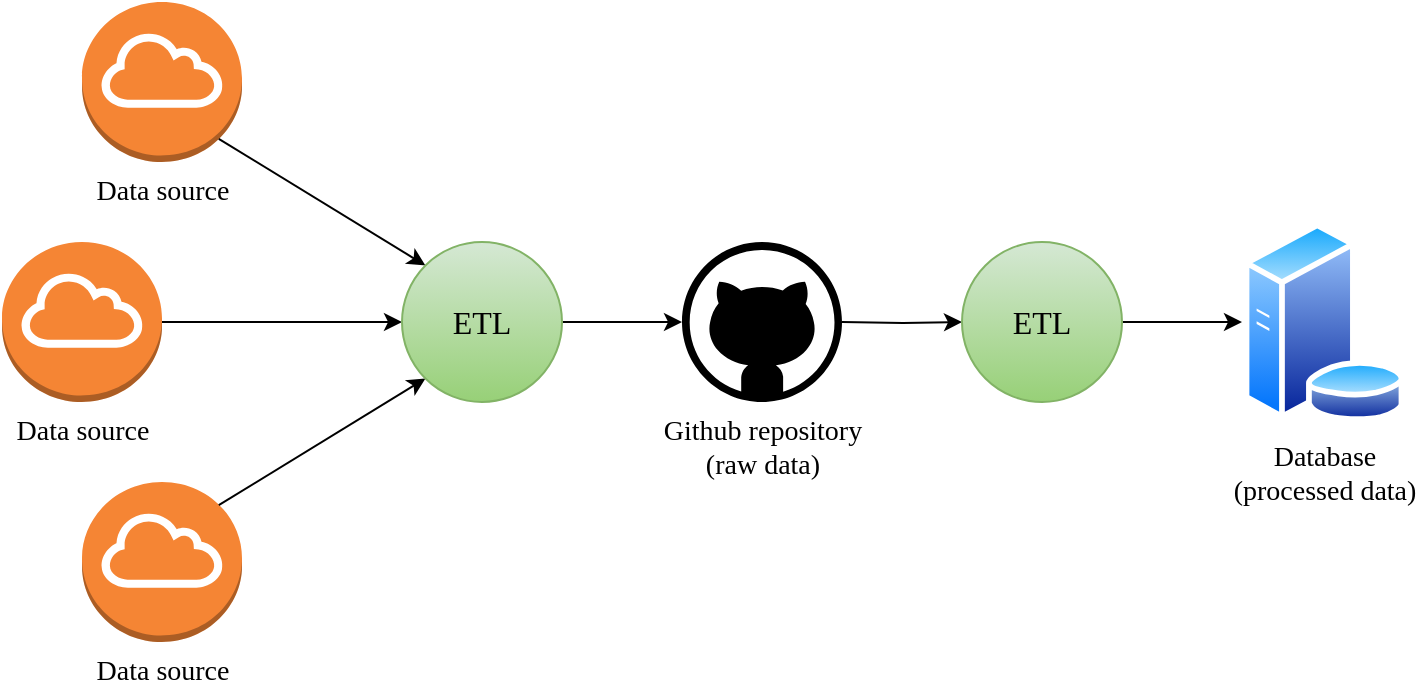 <mxfile version="15.8.6" type="github">
  <diagram id="kH-cvfQmTH0HUtTJLrTg" name="Page-1">
    <mxGraphModel dx="981" dy="525" grid="1" gridSize="10" guides="1" tooltips="1" connect="1" arrows="1" fold="1" page="1" pageScale="1" pageWidth="850" pageHeight="1100" math="0" shadow="0">
      <root>
        <mxCell id="0" />
        <mxCell id="1" parent="0" />
        <mxCell id="OctqS4cfUEDA6nY8nr42-27" style="edgeStyle=orthogonalEdgeStyle;rounded=0;orthogonalLoop=1;jettySize=auto;html=1;exitX=1;exitY=0.5;exitDx=0;exitDy=0;entryX=0;entryY=0.5;entryDx=0;entryDy=0;fontSize=14;strokeWidth=1;fontFamily=Verdana;" edge="1" parent="1" target="OctqS4cfUEDA6nY8nr42-25">
          <mxGeometry relative="1" as="geometry">
            <mxPoint x="460" y="360" as="sourcePoint" />
          </mxGeometry>
        </mxCell>
        <mxCell id="OctqS4cfUEDA6nY8nr42-8" value="Data source" style="outlineConnect=0;dashed=0;verticalLabelPosition=bottom;verticalAlign=top;align=center;html=1;shape=mxgraph.aws3.internet_gateway;fillColor=#F58534;gradientColor=none;fontSize=14;fontFamily=Verdana;" vertex="1" parent="1">
          <mxGeometry x="80" y="200" width="80" height="80" as="geometry" />
        </mxCell>
        <mxCell id="OctqS4cfUEDA6nY8nr42-9" value="Data source" style="outlineConnect=0;dashed=0;verticalLabelPosition=bottom;verticalAlign=top;align=center;html=1;shape=mxgraph.aws3.internet_gateway;fillColor=#F58534;gradientColor=none;fontSize=14;fontFamily=Verdana;" vertex="1" parent="1">
          <mxGeometry x="80" y="440" width="80" height="80" as="geometry" />
        </mxCell>
        <mxCell id="OctqS4cfUEDA6nY8nr42-14" value="Database&lt;br style=&quot;font-size: 14px;&quot;&gt;(processed data)" style="aspect=fixed;perimeter=ellipsePerimeter;html=1;align=center;shadow=0;dashed=0;spacingTop=3;image;image=img/lib/active_directory/database_server.svg;fontSize=14;fontFamily=Verdana;" vertex="1" parent="1">
          <mxGeometry x="660" y="310" width="82" height="100" as="geometry" />
        </mxCell>
        <mxCell id="OctqS4cfUEDA6nY8nr42-17" style="edgeStyle=orthogonalEdgeStyle;rounded=0;orthogonalLoop=1;jettySize=auto;html=1;exitX=1;exitY=0.5;exitDx=0;exitDy=0;exitPerimeter=0;strokeWidth=1;entryX=0;entryY=0.5;entryDx=0;entryDy=0;fontFamily=Verdana;" edge="1" parent="1" source="OctqS4cfUEDA6nY8nr42-15" target="OctqS4cfUEDA6nY8nr42-24">
          <mxGeometry relative="1" as="geometry">
            <mxPoint x="230" y="360" as="targetPoint" />
          </mxGeometry>
        </mxCell>
        <mxCell id="OctqS4cfUEDA6nY8nr42-15" value="Data source" style="outlineConnect=0;dashed=0;verticalLabelPosition=bottom;verticalAlign=top;align=center;html=1;shape=mxgraph.aws3.internet_gateway;fillColor=#F58534;gradientColor=none;fontSize=14;fontFamily=Verdana;" vertex="1" parent="1">
          <mxGeometry x="40" y="320" width="80" height="80" as="geometry" />
        </mxCell>
        <mxCell id="OctqS4cfUEDA6nY8nr42-16" value="" style="endArrow=classic;html=1;rounded=0;entryX=0;entryY=0;entryDx=0;entryDy=0;exitX=0.855;exitY=0.855;exitDx=0;exitDy=0;exitPerimeter=0;strokeWidth=1;fontFamily=Verdana;" edge="1" parent="1" source="OctqS4cfUEDA6nY8nr42-8" target="OctqS4cfUEDA6nY8nr42-24">
          <mxGeometry width="50" height="50" relative="1" as="geometry">
            <mxPoint x="160" y="240" as="sourcePoint" />
            <mxPoint x="235.655" y="330.315" as="targetPoint" />
          </mxGeometry>
        </mxCell>
        <mxCell id="OctqS4cfUEDA6nY8nr42-19" value="" style="endArrow=classic;html=1;rounded=0;exitX=0.855;exitY=0.145;exitDx=0;exitDy=0;exitPerimeter=0;strokeWidth=1;entryX=0;entryY=1;entryDx=0;entryDy=0;fontFamily=Verdana;" edge="1" parent="1" source="OctqS4cfUEDA6nY8nr42-9" target="OctqS4cfUEDA6nY8nr42-24">
          <mxGeometry width="50" height="50" relative="1" as="geometry">
            <mxPoint x="190.0" y="390" as="sourcePoint" />
            <mxPoint x="238.855" y="388.086" as="targetPoint" />
          </mxGeometry>
        </mxCell>
        <mxCell id="OctqS4cfUEDA6nY8nr42-26" style="edgeStyle=orthogonalEdgeStyle;rounded=0;orthogonalLoop=1;jettySize=auto;html=1;exitX=1;exitY=0.5;exitDx=0;exitDy=0;entryX=0;entryY=0.5;entryDx=0;entryDy=0;fontSize=14;strokeWidth=1;fontFamily=Verdana;" edge="1" parent="1" source="OctqS4cfUEDA6nY8nr42-24">
          <mxGeometry relative="1" as="geometry">
            <mxPoint x="380" y="360" as="targetPoint" />
          </mxGeometry>
        </mxCell>
        <mxCell id="OctqS4cfUEDA6nY8nr42-24" value="ETL" style="ellipse;whiteSpace=wrap;html=1;aspect=fixed;labelBorderColor=none;fillColor=#d5e8d4;strokeColor=#82b366;fontSize=16;gradientColor=#97d077;fontFamily=Verdana;" vertex="1" parent="1">
          <mxGeometry x="240" y="320" width="80" height="80" as="geometry" />
        </mxCell>
        <mxCell id="OctqS4cfUEDA6nY8nr42-28" style="edgeStyle=orthogonalEdgeStyle;rounded=0;orthogonalLoop=1;jettySize=auto;html=1;exitX=1;exitY=0.5;exitDx=0;exitDy=0;entryX=0;entryY=0.5;entryDx=0;entryDy=0;fontSize=14;strokeWidth=1;fontFamily=Verdana;" edge="1" parent="1" source="OctqS4cfUEDA6nY8nr42-25" target="OctqS4cfUEDA6nY8nr42-14">
          <mxGeometry relative="1" as="geometry" />
        </mxCell>
        <mxCell id="OctqS4cfUEDA6nY8nr42-25" value="ETL" style="ellipse;whiteSpace=wrap;html=1;aspect=fixed;labelBorderColor=none;fillColor=#d5e8d4;strokeColor=#82b366;fontSize=16;gradientColor=#97d077;fontFamily=Verdana;" vertex="1" parent="1">
          <mxGeometry x="520" y="320" width="80" height="80" as="geometry" />
        </mxCell>
        <mxCell id="OctqS4cfUEDA6nY8nr42-43" value="&lt;span style=&quot;background-color: rgb(255 , 255 , 255)&quot;&gt;Github repository&lt;/span&gt;&lt;br&gt;&lt;span style=&quot;background-color: rgb(255 , 255 , 255)&quot;&gt;(raw data)&lt;/span&gt;" style="verticalLabelPosition=bottom;html=1;verticalAlign=top;align=center;strokeColor=none;fillColor=#000000;shape=mxgraph.azure.github_code;pointerEvents=1;labelBorderColor=none;fontSize=14;fontFamily=Verdana;" vertex="1" parent="1">
          <mxGeometry x="380" y="320" width="80" height="80" as="geometry" />
        </mxCell>
      </root>
    </mxGraphModel>
  </diagram>
</mxfile>

